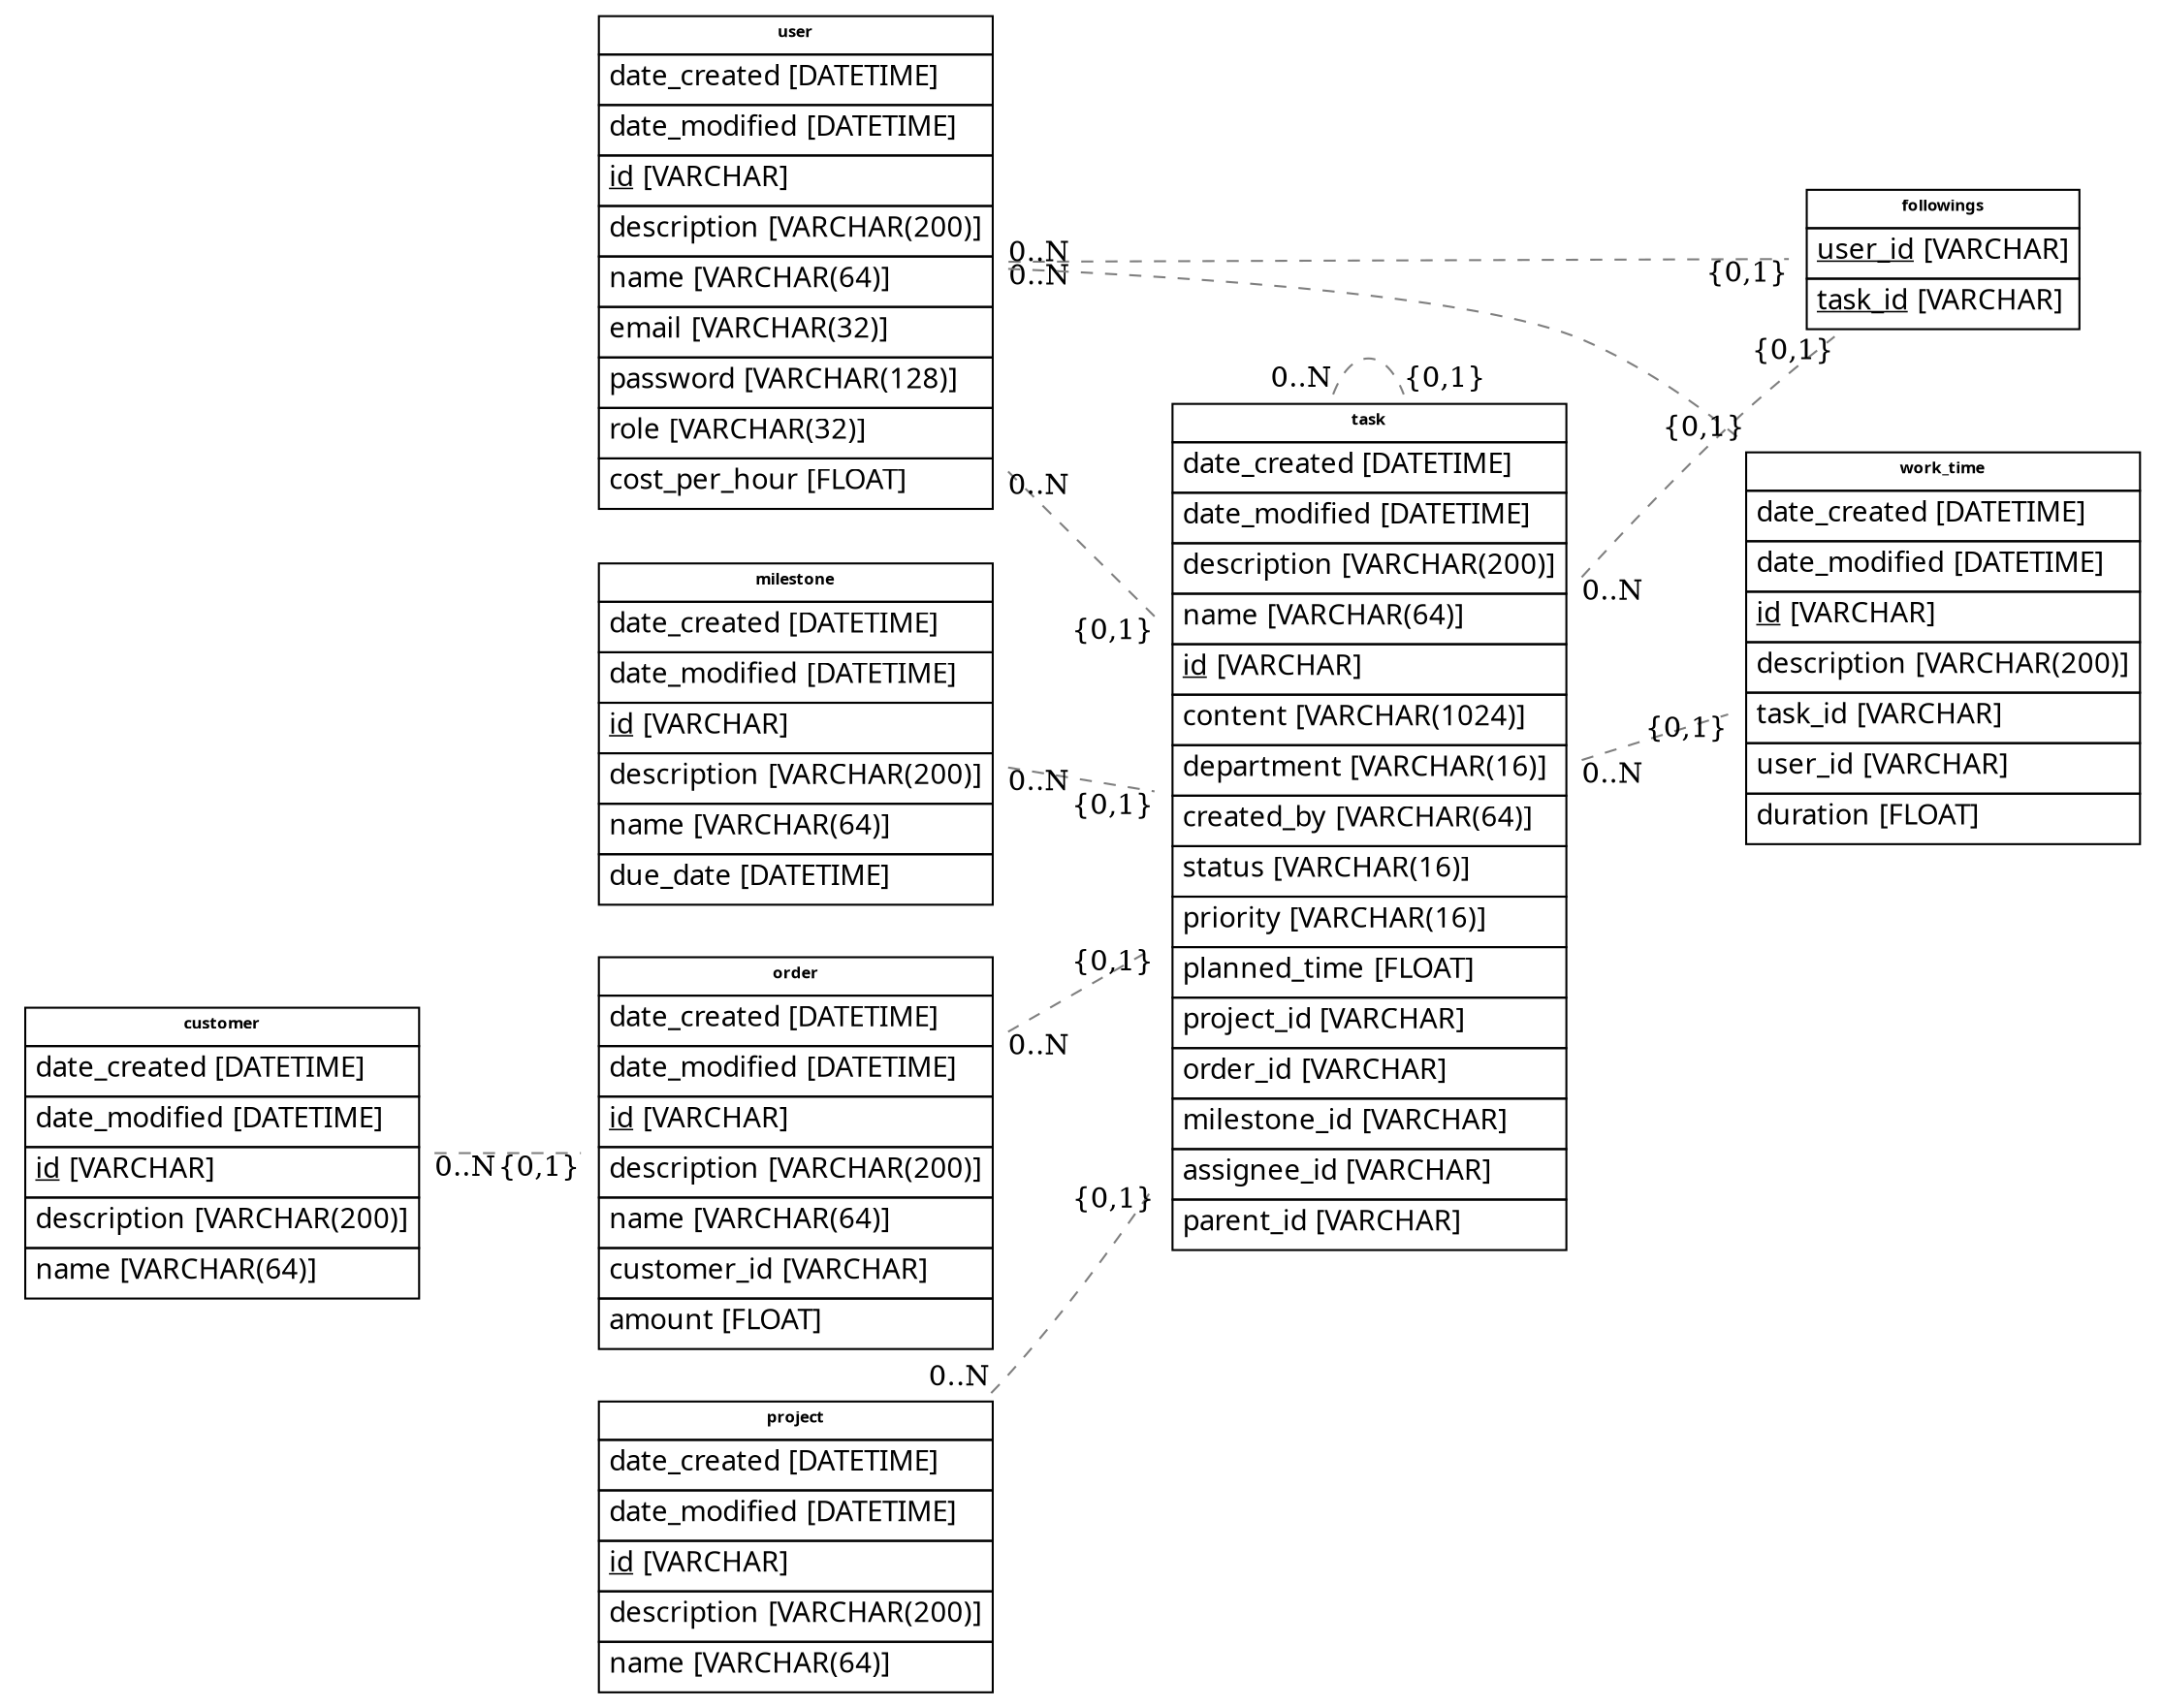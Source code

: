  graph {
    graph [rankdir=LR];
    node [label="\N",
        shape=plaintext
    ];
    edge [color=gray50,
        minlen=2,
        style=dashed
    ];

"customer" [label=<<FONT FACE="Verdana"><TABLE BORDER="0" CELLBORDER="1" CELLPADDING="4" CELLSPACING="0"><TR><TD><B><FONT POINT-SIZE="8">customer</FONT></B></TD></TR><TR><TD ALIGN="LEFT"><FONT>date_created</FONT><FONT> [DATETIME]</FONT></TD></TR><TR><TD ALIGN="LEFT"><FONT>date_modified</FONT><FONT> [DATETIME]</FONT></TD></TR><TR><TD ALIGN="LEFT"><u><FONT>id</FONT></u><FONT> [VARCHAR]</FONT></TD></TR><TR><TD ALIGN="LEFT"><FONT>description</FONT><FONT> [VARCHAR(200)]</FONT></TD></TR><TR><TD ALIGN="LEFT"><FONT>name</FONT><FONT> [VARCHAR(64)]</FONT></TD></TR></TABLE></FONT>>];
"task" [label=<<FONT FACE="Verdana"><TABLE BORDER="0" CELLBORDER="1" CELLPADDING="4" CELLSPACING="0"><TR><TD><B><FONT POINT-SIZE="8">task</FONT></B></TD></TR><TR><TD ALIGN="LEFT"><FONT>date_created</FONT><FONT> [DATETIME]</FONT></TD></TR><TR><TD ALIGN="LEFT"><FONT>date_modified</FONT><FONT> [DATETIME]</FONT></TD></TR><TR><TD ALIGN="LEFT"><FONT>description</FONT><FONT> [VARCHAR(200)]</FONT></TD></TR><TR><TD ALIGN="LEFT"><FONT>name</FONT><FONT> [VARCHAR(64)]</FONT></TD></TR><TR><TD ALIGN="LEFT"><u><FONT>id</FONT></u><FONT> [VARCHAR]</FONT></TD></TR><TR><TD ALIGN="LEFT"><FONT>content</FONT><FONT> [VARCHAR(1024)]</FONT></TD></TR><TR><TD ALIGN="LEFT"><FONT>department</FONT><FONT> [VARCHAR(16)]</FONT></TD></TR><TR><TD ALIGN="LEFT"><FONT>created_by</FONT><FONT> [VARCHAR(64)]</FONT></TD></TR><TR><TD ALIGN="LEFT"><FONT>status</FONT><FONT> [VARCHAR(16)]</FONT></TD></TR><TR><TD ALIGN="LEFT"><FONT>priority</FONT><FONT> [VARCHAR(16)]</FONT></TD></TR><TR><TD ALIGN="LEFT"><FONT>planned_time</FONT><FONT> [FLOAT]</FONT></TD></TR><TR><TD ALIGN="LEFT"><FONT>project_id</FONT><FONT> [VARCHAR]</FONT></TD></TR><TR><TD ALIGN="LEFT"><FONT>order_id</FONT><FONT> [VARCHAR]</FONT></TD></TR><TR><TD ALIGN="LEFT"><FONT>milestone_id</FONT><FONT> [VARCHAR]</FONT></TD></TR><TR><TD ALIGN="LEFT"><FONT>assignee_id</FONT><FONT> [VARCHAR]</FONT></TD></TR><TR><TD ALIGN="LEFT"><FONT>parent_id</FONT><FONT> [VARCHAR]</FONT></TD></TR></TABLE></FONT>>];
"followings" [label=<<FONT FACE="Verdana"><TABLE BORDER="0" CELLBORDER="1" CELLPADDING="4" CELLSPACING="0"><TR><TD><B><FONT POINT-SIZE="8">followings</FONT></B></TD></TR><TR><TD ALIGN="LEFT"><u><FONT>user_id</FONT></u><FONT> [VARCHAR]</FONT></TD></TR><TR><TD ALIGN="LEFT"><u><FONT>task_id</FONT></u><FONT> [VARCHAR]</FONT></TD></TR></TABLE></FONT>>];
"work_time" [label=<<FONT FACE="Verdana"><TABLE BORDER="0" CELLBORDER="1" CELLPADDING="4" CELLSPACING="0"><TR><TD><B><FONT POINT-SIZE="8">work_time</FONT></B></TD></TR><TR><TD ALIGN="LEFT"><FONT>date_created</FONT><FONT> [DATETIME]</FONT></TD></TR><TR><TD ALIGN="LEFT"><FONT>date_modified</FONT><FONT> [DATETIME]</FONT></TD></TR><TR><TD ALIGN="LEFT"><u><FONT>id</FONT></u><FONT> [VARCHAR]</FONT></TD></TR><TR><TD ALIGN="LEFT"><FONT>description</FONT><FONT> [VARCHAR(200)]</FONT></TD></TR><TR><TD ALIGN="LEFT"><FONT>task_id</FONT><FONT> [VARCHAR]</FONT></TD></TR><TR><TD ALIGN="LEFT"><FONT>user_id</FONT><FONT> [VARCHAR]</FONT></TD></TR><TR><TD ALIGN="LEFT"><FONT>duration</FONT><FONT> [FLOAT]</FONT></TD></TR></TABLE></FONT>>];
"project" [label=<<FONT FACE="Verdana"><TABLE BORDER="0" CELLBORDER="1" CELLPADDING="4" CELLSPACING="0"><TR><TD><B><FONT POINT-SIZE="8">project</FONT></B></TD></TR><TR><TD ALIGN="LEFT"><FONT>date_created</FONT><FONT> [DATETIME]</FONT></TD></TR><TR><TD ALIGN="LEFT"><FONT>date_modified</FONT><FONT> [DATETIME]</FONT></TD></TR><TR><TD ALIGN="LEFT"><u><FONT>id</FONT></u><FONT> [VARCHAR]</FONT></TD></TR><TR><TD ALIGN="LEFT"><FONT>description</FONT><FONT> [VARCHAR(200)]</FONT></TD></TR><TR><TD ALIGN="LEFT"><FONT>name</FONT><FONT> [VARCHAR(64)]</FONT></TD></TR></TABLE></FONT>>];
"user" [label=<<FONT FACE="Verdana"><TABLE BORDER="0" CELLBORDER="1" CELLPADDING="4" CELLSPACING="0"><TR><TD><B><FONT POINT-SIZE="8">user</FONT></B></TD></TR><TR><TD ALIGN="LEFT"><FONT>date_created</FONT><FONT> [DATETIME]</FONT></TD></TR><TR><TD ALIGN="LEFT"><FONT>date_modified</FONT><FONT> [DATETIME]</FONT></TD></TR><TR><TD ALIGN="LEFT"><u><FONT>id</FONT></u><FONT> [VARCHAR]</FONT></TD></TR><TR><TD ALIGN="LEFT"><FONT>description</FONT><FONT> [VARCHAR(200)]</FONT></TD></TR><TR><TD ALIGN="LEFT"><FONT>name</FONT><FONT> [VARCHAR(64)]</FONT></TD></TR><TR><TD ALIGN="LEFT"><FONT>email</FONT><FONT> [VARCHAR(32)]</FONT></TD></TR><TR><TD ALIGN="LEFT"><FONT>password</FONT><FONT> [VARCHAR(128)]</FONT></TD></TR><TR><TD ALIGN="LEFT"><FONT>role</FONT><FONT> [VARCHAR(32)]</FONT></TD></TR><TR><TD ALIGN="LEFT"><FONT>cost_per_hour</FONT><FONT> [FLOAT]</FONT></TD></TR></TABLE></FONT>>];
"milestone" [label=<<FONT FACE="Verdana"><TABLE BORDER="0" CELLBORDER="1" CELLPADDING="4" CELLSPACING="0"><TR><TD><B><FONT POINT-SIZE="8">milestone</FONT></B></TD></TR><TR><TD ALIGN="LEFT"><FONT>date_created</FONT><FONT> [DATETIME]</FONT></TD></TR><TR><TD ALIGN="LEFT"><FONT>date_modified</FONT><FONT> [DATETIME]</FONT></TD></TR><TR><TD ALIGN="LEFT"><u><FONT>id</FONT></u><FONT> [VARCHAR]</FONT></TD></TR><TR><TD ALIGN="LEFT"><FONT>description</FONT><FONT> [VARCHAR(200)]</FONT></TD></TR><TR><TD ALIGN="LEFT"><FONT>name</FONT><FONT> [VARCHAR(64)]</FONT></TD></TR><TR><TD ALIGN="LEFT"><FONT>due_date</FONT><FONT> [DATETIME]</FONT></TD></TR></TABLE></FONT>>];
"order" [label=<<FONT FACE="Verdana"><TABLE BORDER="0" CELLBORDER="1" CELLPADDING="4" CELLSPACING="0"><TR><TD><B><FONT POINT-SIZE="8">order</FONT></B></TD></TR><TR><TD ALIGN="LEFT"><FONT>date_created</FONT><FONT> [DATETIME]</FONT></TD></TR><TR><TD ALIGN="LEFT"><FONT>date_modified</FONT><FONT> [DATETIME]</FONT></TD></TR><TR><TD ALIGN="LEFT"><u><FONT>id</FONT></u><FONT> [VARCHAR]</FONT></TD></TR><TR><TD ALIGN="LEFT"><FONT>description</FONT><FONT> [VARCHAR(200)]</FONT></TD></TR><TR><TD ALIGN="LEFT"><FONT>name</FONT><FONT> [VARCHAR(64)]</FONT></TD></TR><TR><TD ALIGN="LEFT"><FONT>customer_id</FONT><FONT> [VARCHAR]</FONT></TD></TR><TR><TD ALIGN="LEFT"><FONT>amount</FONT><FONT> [FLOAT]</FONT></TD></TR></TABLE></FONT>>];
"order" -- "task" [taillabel=<<FONT>0..N</FONT>>,headlabel=<<FONT>{0,1}</FONT>>];
"task" -- "task" [taillabel=<<FONT>0..N</FONT>>,headlabel=<<FONT>{0,1}</FONT>>];
"project" -- "task" [taillabel=<<FONT>0..N</FONT>>,headlabel=<<FONT>{0,1}</FONT>>];
"user" -- "task" [taillabel=<<FONT>0..N</FONT>>,headlabel=<<FONT>{0,1}</FONT>>];
"milestone" -- "task" [taillabel=<<FONT>0..N</FONT>>,headlabel=<<FONT>{0,1}</FONT>>];
"user" -- "followings" [taillabel=<<FONT>0..N</FONT>>,headlabel=<<FONT>{0,1}</FONT>>];
"task" -- "followings" [taillabel=<<FONT>0..N</FONT>>,headlabel=<<FONT>{0,1}</FONT>>];
"task" -- "work_time" [taillabel=<<FONT>0..N</FONT>>,headlabel=<<FONT>{0,1}</FONT>>];
"user" -- "work_time" [taillabel=<<FONT>0..N</FONT>>,headlabel=<<FONT>{0,1}</FONT>>];
"customer" -- "order" [taillabel=<<FONT>0..N</FONT>>,headlabel=<<FONT>{0,1}</FONT>>];
}
